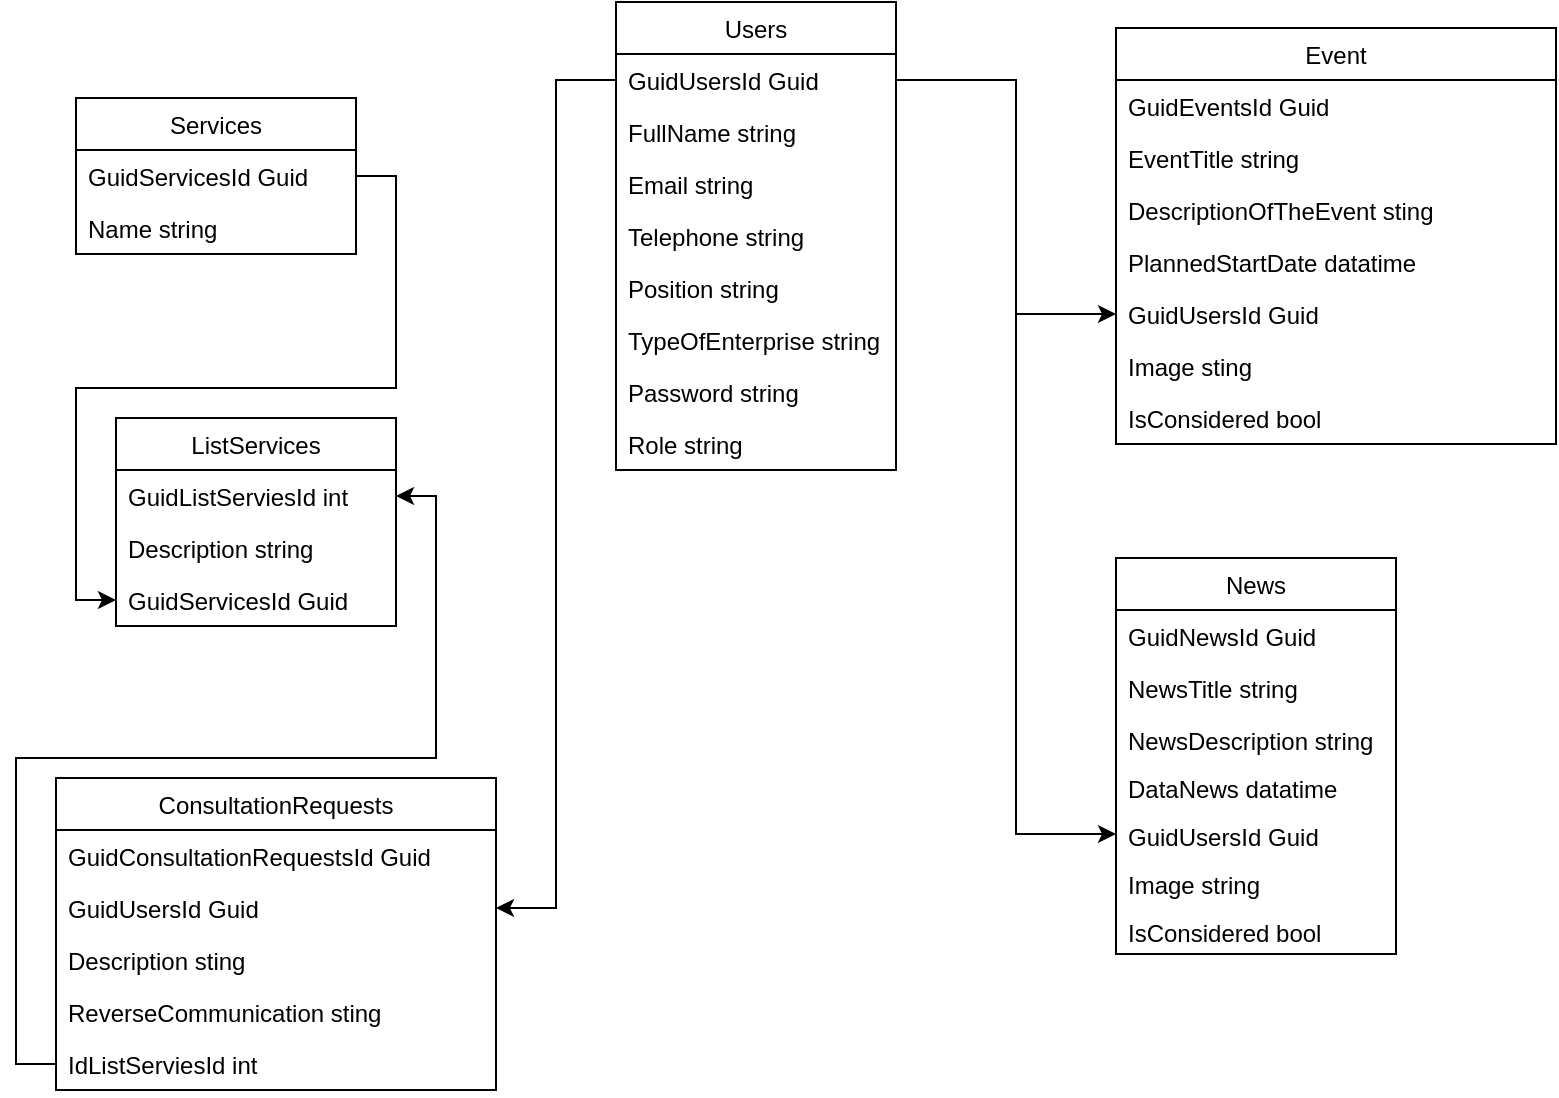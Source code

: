 <mxfile version="14.5.10" type="device"><diagram id="-yBoaJkLIZWyixFHlYv4" name="Page-1"><mxGraphModel dx="2889" dy="1154" grid="1" gridSize="10" guides="1" tooltips="1" connect="1" arrows="1" fold="1" page="1" pageScale="1" pageWidth="827" pageHeight="1169" math="0" shadow="0"><root><mxCell id="0"/><mxCell id="1" parent="0"/><mxCell id="fJK8dYbHv9sla1qktkQf-41" value="Users" style="swimlane;fontStyle=0;childLayout=stackLayout;horizontal=1;startSize=26;fillColor=none;horizontalStack=0;resizeParent=1;resizeParentMax=0;resizeLast=0;collapsible=1;marginBottom=0;" vertex="1" parent="1"><mxGeometry x="50" y="92" width="140" height="234" as="geometry"><mxRectangle x="120" y="80" width="60" height="26" as="alternateBounds"/></mxGeometry></mxCell><mxCell id="fJK8dYbHv9sla1qktkQf-42" value="GuidUsersId Guid" style="text;strokeColor=none;fillColor=none;align=left;verticalAlign=top;spacingLeft=4;spacingRight=4;overflow=hidden;rotatable=0;points=[[0,0.5],[1,0.5]];portConstraint=eastwest;" vertex="1" parent="fJK8dYbHv9sla1qktkQf-41"><mxGeometry y="26" width="140" height="26" as="geometry"/></mxCell><mxCell id="fJK8dYbHv9sla1qktkQf-43" value="FullName string&#10;" style="text;strokeColor=none;fillColor=none;align=left;verticalAlign=top;spacingLeft=4;spacingRight=4;overflow=hidden;rotatable=0;points=[[0,0.5],[1,0.5]];portConstraint=eastwest;" vertex="1" parent="fJK8dYbHv9sla1qktkQf-41"><mxGeometry y="52" width="140" height="26" as="geometry"/></mxCell><mxCell id="fJK8dYbHv9sla1qktkQf-44" value="Email string" style="text;strokeColor=none;fillColor=none;align=left;verticalAlign=top;spacingLeft=4;spacingRight=4;overflow=hidden;rotatable=0;points=[[0,0.5],[1,0.5]];portConstraint=eastwest;" vertex="1" parent="fJK8dYbHv9sla1qktkQf-41"><mxGeometry y="78" width="140" height="26" as="geometry"/></mxCell><mxCell id="fJK8dYbHv9sla1qktkQf-45" value="Telephone string" style="text;strokeColor=none;fillColor=none;align=left;verticalAlign=top;spacingLeft=4;spacingRight=4;overflow=hidden;rotatable=0;points=[[0,0.5],[1,0.5]];portConstraint=eastwest;" vertex="1" parent="fJK8dYbHv9sla1qktkQf-41"><mxGeometry y="104" width="140" height="26" as="geometry"/></mxCell><mxCell id="fJK8dYbHv9sla1qktkQf-46" value="Position string" style="text;strokeColor=none;fillColor=none;align=left;verticalAlign=top;spacingLeft=4;spacingRight=4;overflow=hidden;rotatable=0;points=[[0,0.5],[1,0.5]];portConstraint=eastwest;" vertex="1" parent="fJK8dYbHv9sla1qktkQf-41"><mxGeometry y="130" width="140" height="26" as="geometry"/></mxCell><mxCell id="fJK8dYbHv9sla1qktkQf-47" value="TypeOfEnterprise string" style="text;strokeColor=none;fillColor=none;align=left;verticalAlign=top;spacingLeft=4;spacingRight=4;overflow=hidden;rotatable=0;points=[[0,0.5],[1,0.5]];portConstraint=eastwest;" vertex="1" parent="fJK8dYbHv9sla1qktkQf-41"><mxGeometry y="156" width="140" height="26" as="geometry"/></mxCell><mxCell id="fJK8dYbHv9sla1qktkQf-48" value="Password string" style="text;strokeColor=none;fillColor=none;align=left;verticalAlign=top;spacingLeft=4;spacingRight=4;overflow=hidden;rotatable=0;points=[[0,0.5],[1,0.5]];portConstraint=eastwest;" vertex="1" parent="fJK8dYbHv9sla1qktkQf-41"><mxGeometry y="182" width="140" height="26" as="geometry"/></mxCell><mxCell id="fJK8dYbHv9sla1qktkQf-49" value="Role string" style="text;strokeColor=none;fillColor=none;align=left;verticalAlign=top;spacingLeft=4;spacingRight=4;overflow=hidden;rotatable=0;points=[[0,0.5],[1,0.5]];portConstraint=eastwest;" vertex="1" parent="fJK8dYbHv9sla1qktkQf-41"><mxGeometry y="208" width="140" height="26" as="geometry"/></mxCell><mxCell id="fJK8dYbHv9sla1qktkQf-50" value="Services" style="swimlane;fontStyle=0;childLayout=stackLayout;horizontal=1;startSize=26;fillColor=none;horizontalStack=0;resizeParent=1;resizeParentMax=0;resizeLast=0;collapsible=1;marginBottom=0;" vertex="1" parent="1"><mxGeometry x="-220" y="140" width="140" height="78" as="geometry"/></mxCell><mxCell id="fJK8dYbHv9sla1qktkQf-51" value="GuidServicesId Guid" style="text;strokeColor=none;fillColor=none;align=left;verticalAlign=top;spacingLeft=4;spacingRight=4;overflow=hidden;rotatable=0;points=[[0,0.5],[1,0.5]];portConstraint=eastwest;" vertex="1" parent="fJK8dYbHv9sla1qktkQf-50"><mxGeometry y="26" width="140" height="26" as="geometry"/></mxCell><mxCell id="fJK8dYbHv9sla1qktkQf-52" value="Name string" style="text;strokeColor=none;fillColor=none;align=left;verticalAlign=top;spacingLeft=4;spacingRight=4;overflow=hidden;rotatable=0;points=[[0,0.5],[1,0.5]];portConstraint=eastwest;" vertex="1" parent="fJK8dYbHv9sla1qktkQf-50"><mxGeometry y="52" width="140" height="26" as="geometry"/></mxCell><mxCell id="fJK8dYbHv9sla1qktkQf-53" value="ListServices" style="swimlane;fontStyle=0;childLayout=stackLayout;horizontal=1;startSize=26;fillColor=none;horizontalStack=0;resizeParent=1;resizeParentMax=0;resizeLast=0;collapsible=1;marginBottom=0;" vertex="1" parent="1"><mxGeometry x="-200" y="300" width="140" height="104" as="geometry"/></mxCell><mxCell id="fJK8dYbHv9sla1qktkQf-54" value="GuidListServiesId int" style="text;strokeColor=none;fillColor=none;align=left;verticalAlign=top;spacingLeft=4;spacingRight=4;overflow=hidden;rotatable=0;points=[[0,0.5],[1,0.5]];portConstraint=eastwest;" vertex="1" parent="fJK8dYbHv9sla1qktkQf-53"><mxGeometry y="26" width="140" height="26" as="geometry"/></mxCell><mxCell id="fJK8dYbHv9sla1qktkQf-55" value="Description string" style="text;strokeColor=none;fillColor=none;align=left;verticalAlign=top;spacingLeft=4;spacingRight=4;overflow=hidden;rotatable=0;points=[[0,0.5],[1,0.5]];portConstraint=eastwest;" vertex="1" parent="fJK8dYbHv9sla1qktkQf-53"><mxGeometry y="52" width="140" height="26" as="geometry"/></mxCell><mxCell id="fJK8dYbHv9sla1qktkQf-56" value="GuidServicesId Guid" style="text;strokeColor=none;fillColor=none;align=left;verticalAlign=top;spacingLeft=4;spacingRight=4;overflow=hidden;rotatable=0;points=[[0,0.5],[1,0.5]];portConstraint=eastwest;" vertex="1" parent="fJK8dYbHv9sla1qktkQf-53"><mxGeometry y="78" width="140" height="26" as="geometry"/></mxCell><mxCell id="fJK8dYbHv9sla1qktkQf-57" style="edgeStyle=orthogonalEdgeStyle;rounded=0;orthogonalLoop=1;jettySize=auto;html=1;exitX=1;exitY=0.5;exitDx=0;exitDy=0;" edge="1" parent="1" source="fJK8dYbHv9sla1qktkQf-51" target="fJK8dYbHv9sla1qktkQf-56"><mxGeometry relative="1" as="geometry"/></mxCell><mxCell id="fJK8dYbHv9sla1qktkQf-58" value="Event" style="swimlane;fontStyle=0;childLayout=stackLayout;horizontal=1;startSize=26;fillColor=none;horizontalStack=0;resizeParent=1;resizeParentMax=0;resizeLast=0;collapsible=1;marginBottom=0;" vertex="1" parent="1"><mxGeometry x="300" y="105" width="220" height="208" as="geometry"/></mxCell><mxCell id="fJK8dYbHv9sla1qktkQf-59" value="GuidEventsId Guid" style="text;strokeColor=none;fillColor=none;align=left;verticalAlign=top;spacingLeft=4;spacingRight=4;overflow=hidden;rotatable=0;points=[[0,0.5],[1,0.5]];portConstraint=eastwest;" vertex="1" parent="fJK8dYbHv9sla1qktkQf-58"><mxGeometry y="26" width="220" height="26" as="geometry"/></mxCell><mxCell id="fJK8dYbHv9sla1qktkQf-60" value="EventTitle string" style="text;strokeColor=none;fillColor=none;align=left;verticalAlign=top;spacingLeft=4;spacingRight=4;overflow=hidden;rotatable=0;points=[[0,0.5],[1,0.5]];portConstraint=eastwest;" vertex="1" parent="fJK8dYbHv9sla1qktkQf-58"><mxGeometry y="52" width="220" height="26" as="geometry"/></mxCell><mxCell id="fJK8dYbHv9sla1qktkQf-61" value="DescriptionOfTheEvent sting" style="text;strokeColor=none;fillColor=none;align=left;verticalAlign=top;spacingLeft=4;spacingRight=4;overflow=hidden;rotatable=0;points=[[0,0.5],[1,0.5]];portConstraint=eastwest;" vertex="1" parent="fJK8dYbHv9sla1qktkQf-58"><mxGeometry y="78" width="220" height="26" as="geometry"/></mxCell><mxCell id="fJK8dYbHv9sla1qktkQf-62" value="PlannedStartDate datatime" style="text;strokeColor=none;fillColor=none;align=left;verticalAlign=top;spacingLeft=4;spacingRight=4;overflow=hidden;rotatable=0;points=[[0,0.5],[1,0.5]];portConstraint=eastwest;" vertex="1" parent="fJK8dYbHv9sla1qktkQf-58"><mxGeometry y="104" width="220" height="26" as="geometry"/></mxCell><mxCell id="fJK8dYbHv9sla1qktkQf-64" value="GuidUsersId Guid" style="text;strokeColor=none;fillColor=none;align=left;verticalAlign=top;spacingLeft=4;spacingRight=4;overflow=hidden;rotatable=0;points=[[0,0.5],[1,0.5]];portConstraint=eastwest;" vertex="1" parent="fJK8dYbHv9sla1qktkQf-58"><mxGeometry y="130" width="220" height="26" as="geometry"/></mxCell><mxCell id="fJK8dYbHv9sla1qktkQf-63" value="Image sting" style="text;strokeColor=none;fillColor=none;align=left;verticalAlign=top;spacingLeft=4;spacingRight=4;overflow=hidden;rotatable=0;points=[[0,0.5],[1,0.5]];portConstraint=eastwest;" vertex="1" parent="fJK8dYbHv9sla1qktkQf-58"><mxGeometry y="156" width="220" height="26" as="geometry"/></mxCell><mxCell id="fJK8dYbHv9sla1qktkQf-82" value="IsConsidered bool" style="text;strokeColor=none;fillColor=none;align=left;verticalAlign=top;spacingLeft=4;spacingRight=4;overflow=hidden;rotatable=0;points=[[0,0.5],[1,0.5]];portConstraint=eastwest;" vertex="1" parent="fJK8dYbHv9sla1qktkQf-58"><mxGeometry y="182" width="220" height="26" as="geometry"/></mxCell><mxCell id="fJK8dYbHv9sla1qktkQf-65" value="News" style="swimlane;fontStyle=0;childLayout=stackLayout;horizontal=1;startSize=26;fillColor=none;horizontalStack=0;resizeParent=1;resizeParentMax=0;resizeLast=0;collapsible=1;marginBottom=0;" vertex="1" parent="1"><mxGeometry x="300" y="370" width="140" height="198" as="geometry"/></mxCell><mxCell id="fJK8dYbHv9sla1qktkQf-66" value="GuidNewsId Guid" style="text;strokeColor=none;fillColor=none;align=left;verticalAlign=top;spacingLeft=4;spacingRight=4;overflow=hidden;rotatable=0;points=[[0,0.5],[1,0.5]];portConstraint=eastwest;" vertex="1" parent="fJK8dYbHv9sla1qktkQf-65"><mxGeometry y="26" width="140" height="26" as="geometry"/></mxCell><mxCell id="fJK8dYbHv9sla1qktkQf-67" value="NewsTitle string" style="text;strokeColor=none;fillColor=none;align=left;verticalAlign=top;spacingLeft=4;spacingRight=4;overflow=hidden;rotatable=0;points=[[0,0.5],[1,0.5]];portConstraint=eastwest;" vertex="1" parent="fJK8dYbHv9sla1qktkQf-65"><mxGeometry y="52" width="140" height="26" as="geometry"/></mxCell><mxCell id="fJK8dYbHv9sla1qktkQf-68" value="NewsDescription string" style="text;strokeColor=none;fillColor=none;align=left;verticalAlign=top;spacingLeft=4;spacingRight=4;overflow=hidden;rotatable=0;points=[[0,0.5],[1,0.5]];portConstraint=eastwest;" vertex="1" parent="fJK8dYbHv9sla1qktkQf-65"><mxGeometry y="78" width="140" height="24" as="geometry"/></mxCell><mxCell id="fJK8dYbHv9sla1qktkQf-69" value="DataNews datatime" style="text;strokeColor=none;fillColor=none;align=left;verticalAlign=top;spacingLeft=4;spacingRight=4;overflow=hidden;rotatable=0;points=[[0,0.5],[1,0.5]];portConstraint=eastwest;" vertex="1" parent="fJK8dYbHv9sla1qktkQf-65"><mxGeometry y="102" width="140" height="24" as="geometry"/></mxCell><mxCell id="fJK8dYbHv9sla1qktkQf-71" value="GuidUsersId Guid" style="text;strokeColor=none;fillColor=none;align=left;verticalAlign=top;spacingLeft=4;spacingRight=4;overflow=hidden;rotatable=0;points=[[0,0.5],[1,0.5]];portConstraint=eastwest;" vertex="1" parent="fJK8dYbHv9sla1qktkQf-65"><mxGeometry y="126" width="140" height="24" as="geometry"/></mxCell><mxCell id="fJK8dYbHv9sla1qktkQf-70" value="Image string" style="text;strokeColor=none;fillColor=none;align=left;verticalAlign=top;spacingLeft=4;spacingRight=4;overflow=hidden;rotatable=0;points=[[0,0.5],[1,0.5]];portConstraint=eastwest;" vertex="1" parent="fJK8dYbHv9sla1qktkQf-65"><mxGeometry y="150" width="140" height="24" as="geometry"/></mxCell><mxCell id="fJK8dYbHv9sla1qktkQf-83" value="IsConsidered bool" style="text;strokeColor=none;fillColor=none;align=left;verticalAlign=top;spacingLeft=4;spacingRight=4;overflow=hidden;rotatable=0;points=[[0,0.5],[1,0.5]];portConstraint=eastwest;" vertex="1" parent="fJK8dYbHv9sla1qktkQf-65"><mxGeometry y="174" width="140" height="24" as="geometry"/></mxCell><mxCell id="fJK8dYbHv9sla1qktkQf-72" value="ConsultationRequests" style="swimlane;fontStyle=0;childLayout=stackLayout;horizontal=1;startSize=26;fillColor=none;horizontalStack=0;resizeParent=1;resizeParentMax=0;resizeLast=0;collapsible=1;marginBottom=0;" vertex="1" parent="1"><mxGeometry x="-230" y="480" width="220" height="156" as="geometry"/></mxCell><mxCell id="fJK8dYbHv9sla1qktkQf-73" value="GuidConsultationRequestsId Guid" style="text;strokeColor=none;fillColor=none;align=left;verticalAlign=top;spacingLeft=4;spacingRight=4;overflow=hidden;rotatable=0;points=[[0,0.5],[1,0.5]];portConstraint=eastwest;" vertex="1" parent="fJK8dYbHv9sla1qktkQf-72"><mxGeometry y="26" width="220" height="26" as="geometry"/></mxCell><mxCell id="fJK8dYbHv9sla1qktkQf-74" value="GuidUsersId Guid" style="text;strokeColor=none;fillColor=none;align=left;verticalAlign=top;spacingLeft=4;spacingRight=4;overflow=hidden;rotatable=0;points=[[0,0.5],[1,0.5]];portConstraint=eastwest;" vertex="1" parent="fJK8dYbHv9sla1qktkQf-72"><mxGeometry y="52" width="220" height="26" as="geometry"/></mxCell><mxCell id="fJK8dYbHv9sla1qktkQf-75" value="Description sting" style="text;strokeColor=none;fillColor=none;align=left;verticalAlign=top;spacingLeft=4;spacingRight=4;overflow=hidden;rotatable=0;points=[[0,0.5],[1,0.5]];portConstraint=eastwest;" vertex="1" parent="fJK8dYbHv9sla1qktkQf-72"><mxGeometry y="78" width="220" height="26" as="geometry"/></mxCell><mxCell id="fJK8dYbHv9sla1qktkQf-81" value="ReverseCommunication sting" style="text;strokeColor=none;fillColor=none;align=left;verticalAlign=top;spacingLeft=4;spacingRight=4;overflow=hidden;rotatable=0;points=[[0,0.5],[1,0.5]];portConstraint=eastwest;" vertex="1" parent="fJK8dYbHv9sla1qktkQf-72"><mxGeometry y="104" width="220" height="26" as="geometry"/></mxCell><mxCell id="fJK8dYbHv9sla1qktkQf-76" value="IdListServiesId int" style="text;strokeColor=none;fillColor=none;align=left;verticalAlign=top;spacingLeft=4;spacingRight=4;overflow=hidden;rotatable=0;points=[[0,0.5],[1,0.5]];portConstraint=eastwest;" vertex="1" parent="fJK8dYbHv9sla1qktkQf-72"><mxGeometry y="130" width="220" height="26" as="geometry"/></mxCell><mxCell id="fJK8dYbHv9sla1qktkQf-77" style="edgeStyle=orthogonalEdgeStyle;rounded=0;orthogonalLoop=1;jettySize=auto;html=1;exitX=0;exitY=0.5;exitDx=0;exitDy=0;" edge="1" parent="1" source="fJK8dYbHv9sla1qktkQf-42" target="fJK8dYbHv9sla1qktkQf-74"><mxGeometry relative="1" as="geometry"/></mxCell><mxCell id="fJK8dYbHv9sla1qktkQf-78" style="edgeStyle=orthogonalEdgeStyle;rounded=0;orthogonalLoop=1;jettySize=auto;html=1;exitX=0;exitY=0.5;exitDx=0;exitDy=0;entryX=1;entryY=0.5;entryDx=0;entryDy=0;" edge="1" parent="1" source="fJK8dYbHv9sla1qktkQf-76" target="fJK8dYbHv9sla1qktkQf-54"><mxGeometry relative="1" as="geometry"><Array as="points"><mxPoint x="-250" y="623"/><mxPoint x="-250" y="470"/><mxPoint x="-40" y="470"/><mxPoint x="-40" y="339"/></Array></mxGeometry></mxCell><mxCell id="fJK8dYbHv9sla1qktkQf-86" style="edgeStyle=orthogonalEdgeStyle;rounded=0;orthogonalLoop=1;jettySize=auto;html=1;exitX=1;exitY=0.5;exitDx=0;exitDy=0;" edge="1" parent="1" source="fJK8dYbHv9sla1qktkQf-42" target="fJK8dYbHv9sla1qktkQf-64"><mxGeometry relative="1" as="geometry"><Array as="points"><mxPoint x="250" y="131"/><mxPoint x="250" y="248"/></Array></mxGeometry></mxCell><mxCell id="fJK8dYbHv9sla1qktkQf-88" style="edgeStyle=orthogonalEdgeStyle;rounded=0;orthogonalLoop=1;jettySize=auto;html=1;exitX=1;exitY=0.5;exitDx=0;exitDy=0;" edge="1" parent="1" source="fJK8dYbHv9sla1qktkQf-42" target="fJK8dYbHv9sla1qktkQf-71"><mxGeometry relative="1" as="geometry"><Array as="points"><mxPoint x="250" y="131"/><mxPoint x="250" y="508"/></Array></mxGeometry></mxCell></root></mxGraphModel></diagram></mxfile>